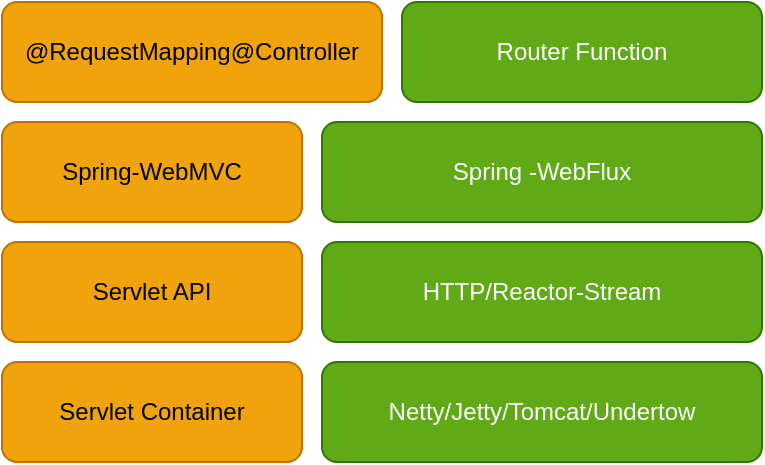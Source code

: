 <mxfile version="14.8.0" type="github">
  <diagram id="2adIN8vBMXEGLxBycQA0" name="Page-1">
    <mxGraphModel dx="946" dy="645" grid="1" gridSize="10" guides="1" tooltips="1" connect="1" arrows="1" fold="1" page="1" pageScale="1" pageWidth="827" pageHeight="1169" math="0" shadow="0">
      <root>
        <mxCell id="0" />
        <mxCell id="1" parent="0" />
        <mxCell id="O4c7sGrxcaKf4xFvDgeS-2" value="@RequestMapping@Controller" style="rounded=1;whiteSpace=wrap;html=1;fillColor=#f0a30a;strokeColor=#BD7000;fontColor=#000000;" vertex="1" parent="1">
          <mxGeometry x="150" y="100" width="190" height="50" as="geometry" />
        </mxCell>
        <mxCell id="O4c7sGrxcaKf4xFvDgeS-3" value="Router Function" style="rounded=1;whiteSpace=wrap;html=1;fillColor=#60a917;strokeColor=#2D7600;fontColor=#ffffff;" vertex="1" parent="1">
          <mxGeometry x="350" y="100" width="180" height="50" as="geometry" />
        </mxCell>
        <mxCell id="O4c7sGrxcaKf4xFvDgeS-4" value="Spring-WebMVC" style="rounded=1;whiteSpace=wrap;html=1;fillColor=#f0a30a;strokeColor=#BD7000;fontColor=#000000;" vertex="1" parent="1">
          <mxGeometry x="150" y="160" width="150" height="50" as="geometry" />
        </mxCell>
        <mxCell id="O4c7sGrxcaKf4xFvDgeS-5" value="Spring -WebFlux" style="rounded=1;whiteSpace=wrap;html=1;fillColor=#60a917;strokeColor=#2D7600;fontColor=#ffffff;" vertex="1" parent="1">
          <mxGeometry x="310" y="160" width="220" height="50" as="geometry" />
        </mxCell>
        <mxCell id="O4c7sGrxcaKf4xFvDgeS-7" value="Netty/Jetty/Tomcat/Undertow" style="rounded=1;whiteSpace=wrap;html=1;fillColor=#60a917;strokeColor=#2D7600;fontColor=#ffffff;" vertex="1" parent="1">
          <mxGeometry x="310" y="280" width="220" height="50" as="geometry" />
        </mxCell>
        <mxCell id="O4c7sGrxcaKf4xFvDgeS-8" value="Servlet Container" style="rounded=1;whiteSpace=wrap;html=1;fillColor=#f0a30a;strokeColor=#BD7000;fontColor=#000000;" vertex="1" parent="1">
          <mxGeometry x="150" y="280" width="150" height="50" as="geometry" />
        </mxCell>
        <mxCell id="O4c7sGrxcaKf4xFvDgeS-9" value="HTTP/Reactor-Stream" style="rounded=1;whiteSpace=wrap;html=1;fillColor=#60a917;strokeColor=#2D7600;fontColor=#ffffff;" vertex="1" parent="1">
          <mxGeometry x="310" y="220" width="220" height="50" as="geometry" />
        </mxCell>
        <mxCell id="O4c7sGrxcaKf4xFvDgeS-10" value="Servlet API" style="rounded=1;whiteSpace=wrap;html=1;fillColor=#f0a30a;strokeColor=#BD7000;fontColor=#000000;" vertex="1" parent="1">
          <mxGeometry x="150" y="220" width="150" height="50" as="geometry" />
        </mxCell>
      </root>
    </mxGraphModel>
  </diagram>
</mxfile>
